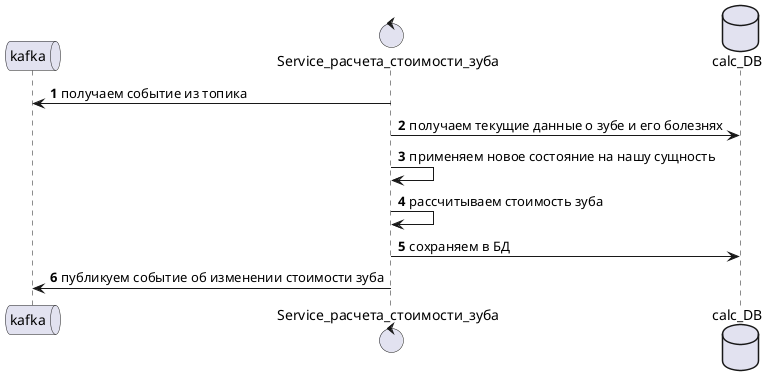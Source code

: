 @startuml
queue kafka

control Service_расчета_стоимости_зуба
database calc_DB

autonumber

Service_расчета_стоимости_зуба->kafka: получаем событие из топика
Service_расчета_стоимости_зуба->calc_DB: получаем текущие данные о зубе и его болезнях
Service_расчета_стоимости_зуба-> Service_расчета_стоимости_зуба: применяем новое состояние на нашу сущность
Service_расчета_стоимости_зуба->Service_расчета_стоимости_зуба: рассчитываем стоимость зуба
Service_расчета_стоимости_зуба->calc_DB: сохраняем в БД
Service_расчета_стоимости_зуба->kafka: публикуем событие об изменении стоимости зуба

@enduml